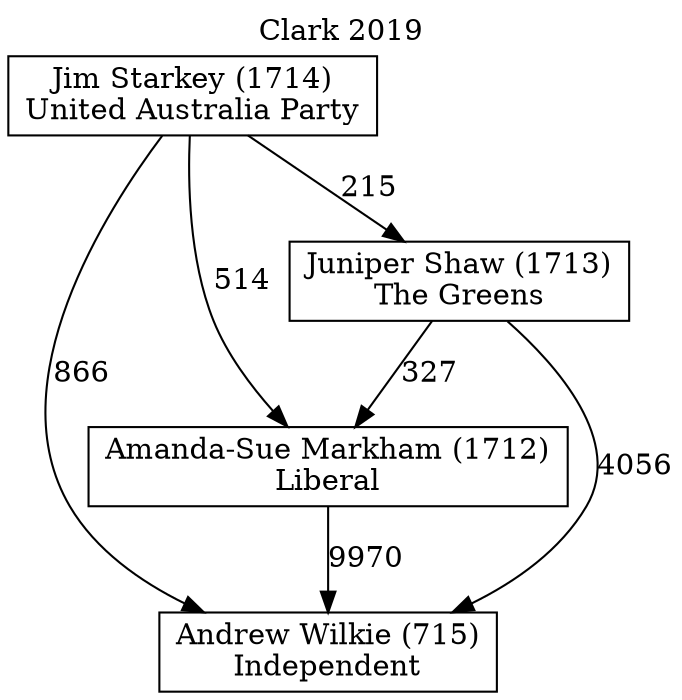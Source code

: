 // House preference flow
digraph "Andrew Wilkie (715)_Clark_2019" {
	graph [label="Clark 2019" labelloc=t mclimit=10]
	node [shape=box]
	"Andrew Wilkie (715)" [label="Andrew Wilkie (715)
Independent"]
	"Amanda-Sue Markham (1712)" [label="Amanda-Sue Markham (1712)
Liberal"]
	"Juniper Shaw (1713)" [label="Juniper Shaw (1713)
The Greens"]
	"Jim Starkey (1714)" [label="Jim Starkey (1714)
United Australia Party"]
	"Amanda-Sue Markham (1712)" -> "Andrew Wilkie (715)" [label=9970]
	"Juniper Shaw (1713)" -> "Amanda-Sue Markham (1712)" [label=327]
	"Jim Starkey (1714)" -> "Juniper Shaw (1713)" [label=215]
	"Juniper Shaw (1713)" -> "Andrew Wilkie (715)" [label=4056]
	"Jim Starkey (1714)" -> "Andrew Wilkie (715)" [label=866]
	"Jim Starkey (1714)" -> "Amanda-Sue Markham (1712)" [label=514]
}
